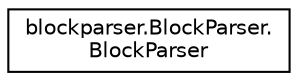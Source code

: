 digraph "Graphical Class Hierarchy"
{
  edge [fontname="Helvetica",fontsize="10",labelfontname="Helvetica",labelfontsize="10"];
  node [fontname="Helvetica",fontsize="10",shape=record];
  rankdir="LR";
  Node1 [label="blockparser.BlockParser.\lBlockParser",height=0.2,width=0.4,color="black", fillcolor="white", style="filled",URL="$classblockparser_1_1BlockParser_1_1BlockParser.html"];
}
